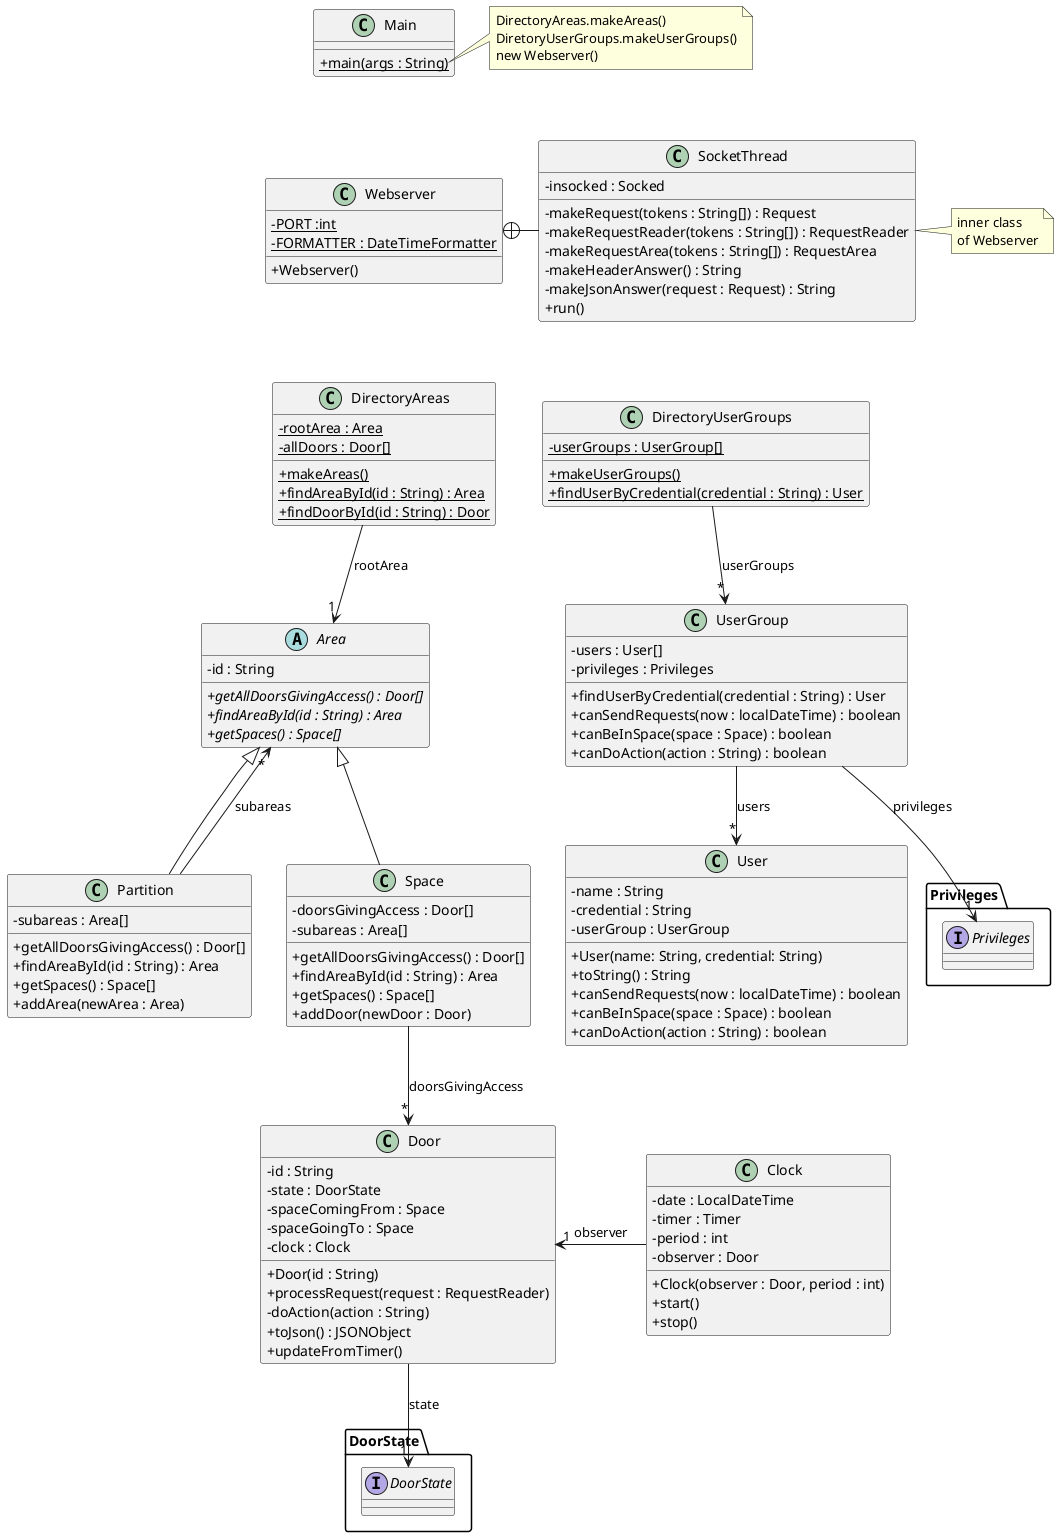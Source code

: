 @startuml
'https://plantuml.com/class-diagram
skinparam classAttributeIconSize 0

class Webserver {
    - {static} PORT :int
    - {static} FORMATTER : DateTimeFormatter
    + Webserver()
}

class SocketThread {
    - insocked : Socked
    - makeRequest(tokens : String[]) : Request
    - makeRequestReader(tokens : String[]) : RequestReader
    - makeRequestArea(tokens : String[]) : RequestArea
    - makeHeaderAnswer() : String
    - makeJsonAnswer(request : Request) : String
    + run()
}

Webserver +-right- SocketThread

note right of SocketThread
inner class
of Webserver
end note

class DirectoryAreas {
    - {static} rootArea : Area
    - {static} allDoors : Door[]
    + {static} makeAreas()
    + {static} findAreaById(id : String) : Area
    + {static} findDoorById(id : String) : Door
}

DirectoryAreas --> "1" Area : "rootArea"

abstract class Area {
    - id : String
    + {abstract} getAllDoorsGivingAccess() : Door[]
    + {abstract} findAreaById(id : String) : Area
    + {abstract} getSpaces() : Space[]
}

class Partition {
    - subareas : Area[]
    + getAllDoorsGivingAccess() : Door[]
    + findAreaById(id : String) : Area
    + getSpaces() : Space[]
    + addArea(newArea : Area)
}

Partition --> "*" Area : "subareas"
Area <|-- Partition

class Space {
    - doorsGivingAccess : Door[]
    - subareas : Area[]
    + getAllDoorsGivingAccess() : Door[]
    + findAreaById(id : String) : Area
    + getSpaces() : Space[]
    + addDoor(newDoor : Door)
}

Space --> "*" Door : "doorsGivingAccess"
Area <|-- Space

class Door {
    - id : String
    - state : DoorState
    - spaceComingFrom : Space
    - spaceGoingTo : Space
    - clock : Clock
    + Door(id : String)
    + processRequest(request : RequestReader)
    - doAction(action : String)
    + toJson() : JSONObject
    '+ toString() : String
    '+ isClosed() :boolean
    '+ setClosed(b : boolean)
    '+ getStateName() : String
    + updateFromTimer()
}

Door --> "1" DoorState.DoorState : "state"

class Clock {
    - date : LocalDateTime
    - timer : Timer
    - period : int
    - observer : Door
    + Clock(observer : Door, period : int)
    + start()
    + stop()
}

Clock --> "1" Door : observer


class DirectoryUserGroups {
    - {static} userGroups : UserGroup[]
    + {static} makeUserGroups()
    + {static} findUserByCredential(credential : String) : User
}

DirectoryUserGroups --> "*" UserGroup : "userGroups"

class UserGroup {
    - users : User[]
    - privileges : Privileges
    + findUserByCredential(credential : String) : User
    + canSendRequests(now : localDateTime) : boolean
    + canBeInSpace(space : Space) : boolean
    + canDoAction(action : String) : boolean
}

UserGroup --> "*" User : users

class User {
    - name : String
    - credential : String
    - userGroup : UserGroup
    + User(name: String, credential: String)
    + toString() : String
    + canSendRequests(now : localDateTime) : boolean
    + canBeInSpace(space : Space) : boolean
    + canDoAction(action : String) : boolean
}

UserGroup --> "1" Privileges.Privileges : privileges


class Main {
    + {static} main(args : String)
}

note right of Main::main
    DirectoryAreas.makeAreas()
    DiretoryUserGroups.makeUserGroups()
    new Webserver()
end note

Main -[hidden]down- Webserver
Webserver -[hidden]down- DirectoryAreas
DirectoryAreas -[hidden]right- DirectoryUserGroups
Clock -[hidden]left- Door


package "DoorState" {
    interface "DoorState"
}

package Privileges {
    interface "Privileges"
}
@enduml
